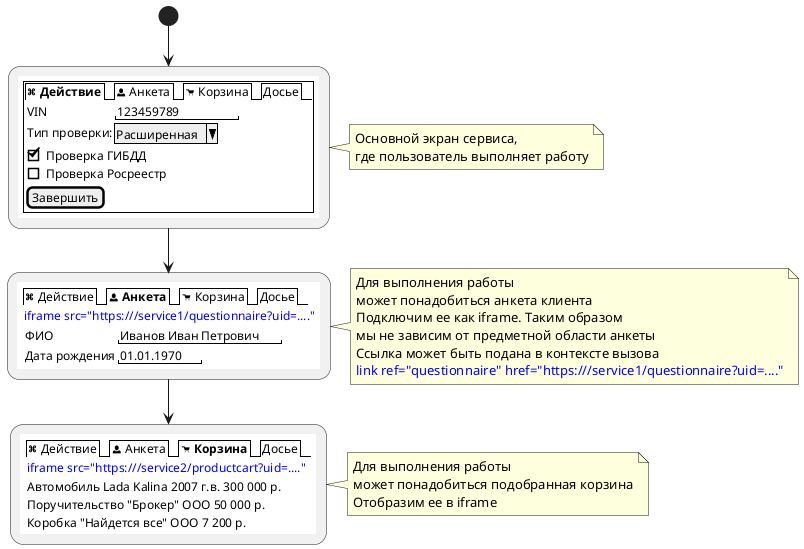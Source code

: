 @startuml
(*) --> "
{{
salt
{+
{
{/ <b><&command> Действие | <&person> Анкета | <&cart> Корзина | Досье  }
{
{ VIN | "123459789      "
Тип проверки: | ^Расширенная^ }
[X] Проверка ГИБДД
[ ] Проверка Росреестр
}
[Завершить]
}
}

}}
" as action

note right
    Основной экран сервиса,
    где пользователь выполняет работу
end note

action -down-> "
{{
salt
{
{/ <&command> Действие | <b><&person> Анкета | <&cart> Корзина | Досье  }
{
 <color:Blue>iframe src="https:///service1/questionnaire?uid=...."
{ ФИО | "Иванов Иван Петрович"
Дата рождения | "01.01.1970" }
}
}
}}
" as questionnaire

note right
    Для выполнения работы
    может понадобиться анкета клиента
    Подключим ее как iframe. Таким образом
    мы не зависим от предметной области анкеты
    Ссылка может быть подана в контексте вызова
    <color blue>link ref="questionnaire" href="https:///service1/questionnaire?uid=...."</color>
end note


questionnaire -down-> "
{{
salt
{
{/ <&command> Действие | <&person> Анкета | <b><&cart> Корзина | Досье  }
{
 <color:Blue>iframe src="https:///service2/productcart?uid=...."
Автомобиль Lada Kalina 2007 г.в. 300 000 р.
Поручительство "Брокер" ООО 50 000 р.
Коробка "Найдется все" ООО 7 200 р.}
}
}}
" as productcart

note right
    Для выполнения работы
    может понадобиться подобранная корзина
    Отобразим ее в iframe
end note

@enduml
